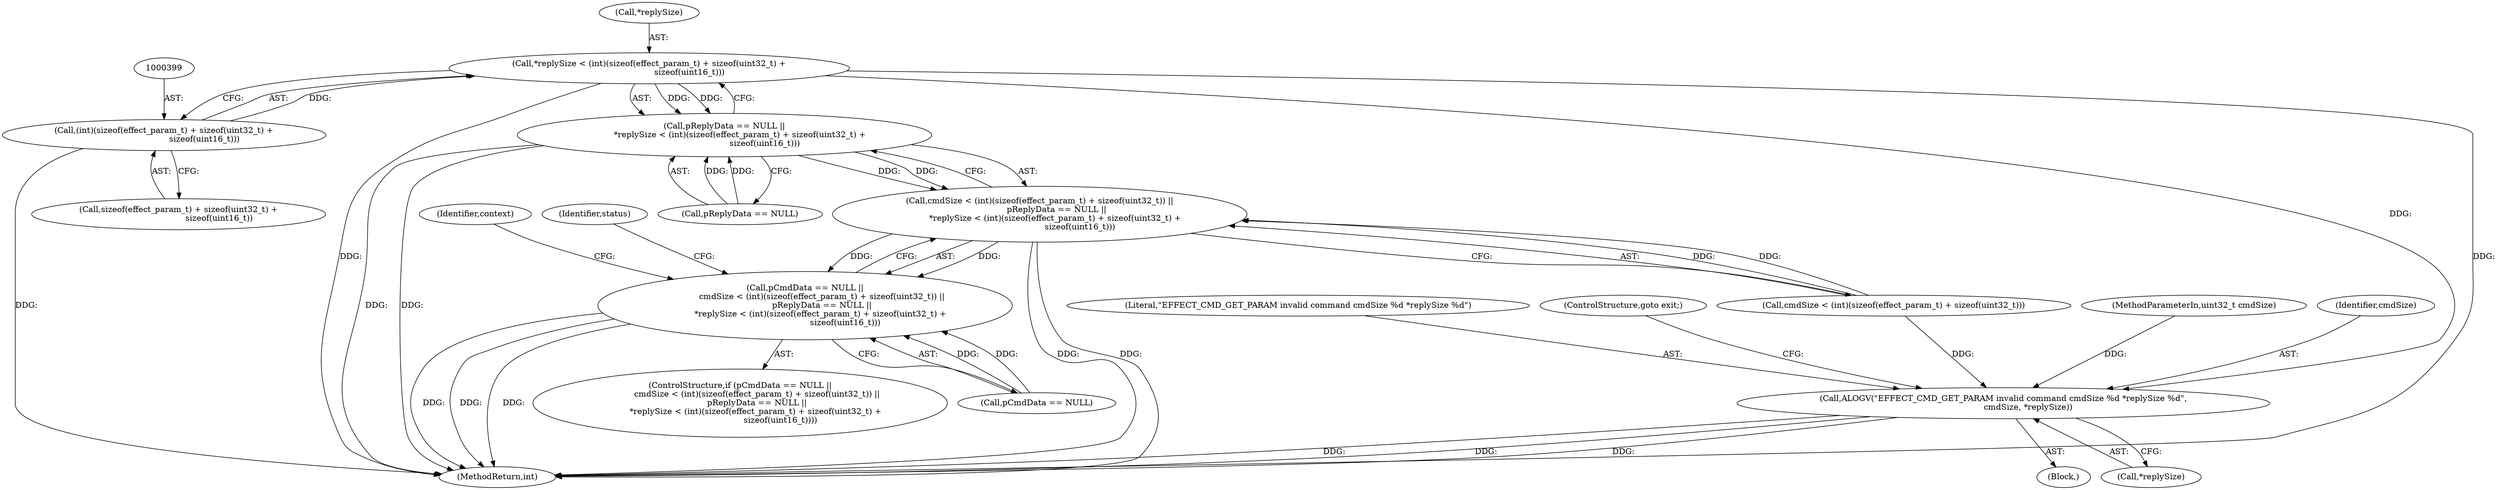 digraph "0_Android_073a80800f341325932c66818ce4302b312909a4@pointer" {
"1000395" [label="(Call,*replySize < (int)(sizeof(effect_param_t) + sizeof(uint32_t) +\n                               sizeof(uint16_t)))"];
"1000398" [label="(Call,(int)(sizeof(effect_param_t) + sizeof(uint32_t) +\n                               sizeof(uint16_t)))"];
"1000391" [label="(Call,pReplyData == NULL ||\n            *replySize < (int)(sizeof(effect_param_t) + sizeof(uint32_t) +\n                               sizeof(uint16_t)))"];
"1000381" [label="(Call,cmdSize < (int)(sizeof(effect_param_t) + sizeof(uint32_t)) ||\n             pReplyData == NULL ||\n            *replySize < (int)(sizeof(effect_param_t) + sizeof(uint32_t) +\n                               sizeof(uint16_t)))"];
"1000377" [label="(Call,pCmdData == NULL ||\n             cmdSize < (int)(sizeof(effect_param_t) + sizeof(uint32_t)) ||\n             pReplyData == NULL ||\n            *replySize < (int)(sizeof(effect_param_t) + sizeof(uint32_t) +\n                               sizeof(uint16_t)))"];
"1000413" [label="(Call,ALOGV(\"EFFECT_CMD_GET_PARAM invalid command cmdSize %d *replySize %d\",\n                   cmdSize, *replySize))"];
"1000396" [label="(Call,*replySize)"];
"1000381" [label="(Call,cmdSize < (int)(sizeof(effect_param_t) + sizeof(uint32_t)) ||\n             pReplyData == NULL ||\n            *replySize < (int)(sizeof(effect_param_t) + sizeof(uint32_t) +\n                               sizeof(uint16_t)))"];
"1000391" [label="(Call,pReplyData == NULL ||\n            *replySize < (int)(sizeof(effect_param_t) + sizeof(uint32_t) +\n                               sizeof(uint16_t)))"];
"1000103" [label="(MethodParameterIn,uint32_t cmdSize)"];
"1000408" [label="(Block,)"];
"1000712" [label="(MethodReturn,int)"];
"1000395" [label="(Call,*replySize < (int)(sizeof(effect_param_t) + sizeof(uint32_t) +\n                               sizeof(uint16_t)))"];
"1000422" [label="(Identifier,context)"];
"1000377" [label="(Call,pCmdData == NULL ||\n             cmdSize < (int)(sizeof(effect_param_t) + sizeof(uint32_t)) ||\n             pReplyData == NULL ||\n            *replySize < (int)(sizeof(effect_param_t) + sizeof(uint32_t) +\n                               sizeof(uint16_t)))"];
"1000415" [label="(Identifier,cmdSize)"];
"1000382" [label="(Call,cmdSize < (int)(sizeof(effect_param_t) + sizeof(uint32_t)))"];
"1000378" [label="(Call,pCmdData == NULL)"];
"1000413" [label="(Call,ALOGV(\"EFFECT_CMD_GET_PARAM invalid command cmdSize %d *replySize %d\",\n                   cmdSize, *replySize))"];
"1000376" [label="(ControlStructure,if (pCmdData == NULL ||\n             cmdSize < (int)(sizeof(effect_param_t) + sizeof(uint32_t)) ||\n             pReplyData == NULL ||\n            *replySize < (int)(sizeof(effect_param_t) + sizeof(uint32_t) +\n                               sizeof(uint16_t))))"];
"1000414" [label="(Literal,\"EFFECT_CMD_GET_PARAM invalid command cmdSize %d *replySize %d\")"];
"1000398" [label="(Call,(int)(sizeof(effect_param_t) + sizeof(uint32_t) +\n                               sizeof(uint16_t)))"];
"1000392" [label="(Call,pReplyData == NULL)"];
"1000410" [label="(Identifier,status)"];
"1000416" [label="(Call,*replySize)"];
"1000418" [label="(ControlStructure,goto exit;)"];
"1000400" [label="(Call,sizeof(effect_param_t) + sizeof(uint32_t) +\n                               sizeof(uint16_t))"];
"1000395" -> "1000391"  [label="AST: "];
"1000395" -> "1000398"  [label="CFG: "];
"1000396" -> "1000395"  [label="AST: "];
"1000398" -> "1000395"  [label="AST: "];
"1000391" -> "1000395"  [label="CFG: "];
"1000395" -> "1000712"  [label="DDG: "];
"1000395" -> "1000712"  [label="DDG: "];
"1000395" -> "1000391"  [label="DDG: "];
"1000395" -> "1000391"  [label="DDG: "];
"1000398" -> "1000395"  [label="DDG: "];
"1000395" -> "1000413"  [label="DDG: "];
"1000398" -> "1000400"  [label="CFG: "];
"1000399" -> "1000398"  [label="AST: "];
"1000400" -> "1000398"  [label="AST: "];
"1000398" -> "1000712"  [label="DDG: "];
"1000391" -> "1000381"  [label="AST: "];
"1000391" -> "1000392"  [label="CFG: "];
"1000392" -> "1000391"  [label="AST: "];
"1000381" -> "1000391"  [label="CFG: "];
"1000391" -> "1000712"  [label="DDG: "];
"1000391" -> "1000712"  [label="DDG: "];
"1000391" -> "1000381"  [label="DDG: "];
"1000391" -> "1000381"  [label="DDG: "];
"1000392" -> "1000391"  [label="DDG: "];
"1000392" -> "1000391"  [label="DDG: "];
"1000381" -> "1000377"  [label="AST: "];
"1000381" -> "1000382"  [label="CFG: "];
"1000382" -> "1000381"  [label="AST: "];
"1000377" -> "1000381"  [label="CFG: "];
"1000381" -> "1000712"  [label="DDG: "];
"1000381" -> "1000712"  [label="DDG: "];
"1000381" -> "1000377"  [label="DDG: "];
"1000381" -> "1000377"  [label="DDG: "];
"1000382" -> "1000381"  [label="DDG: "];
"1000382" -> "1000381"  [label="DDG: "];
"1000377" -> "1000376"  [label="AST: "];
"1000377" -> "1000378"  [label="CFG: "];
"1000378" -> "1000377"  [label="AST: "];
"1000410" -> "1000377"  [label="CFG: "];
"1000422" -> "1000377"  [label="CFG: "];
"1000377" -> "1000712"  [label="DDG: "];
"1000377" -> "1000712"  [label="DDG: "];
"1000377" -> "1000712"  [label="DDG: "];
"1000378" -> "1000377"  [label="DDG: "];
"1000378" -> "1000377"  [label="DDG: "];
"1000413" -> "1000408"  [label="AST: "];
"1000413" -> "1000416"  [label="CFG: "];
"1000414" -> "1000413"  [label="AST: "];
"1000415" -> "1000413"  [label="AST: "];
"1000416" -> "1000413"  [label="AST: "];
"1000418" -> "1000413"  [label="CFG: "];
"1000413" -> "1000712"  [label="DDG: "];
"1000413" -> "1000712"  [label="DDG: "];
"1000413" -> "1000712"  [label="DDG: "];
"1000382" -> "1000413"  [label="DDG: "];
"1000103" -> "1000413"  [label="DDG: "];
}
